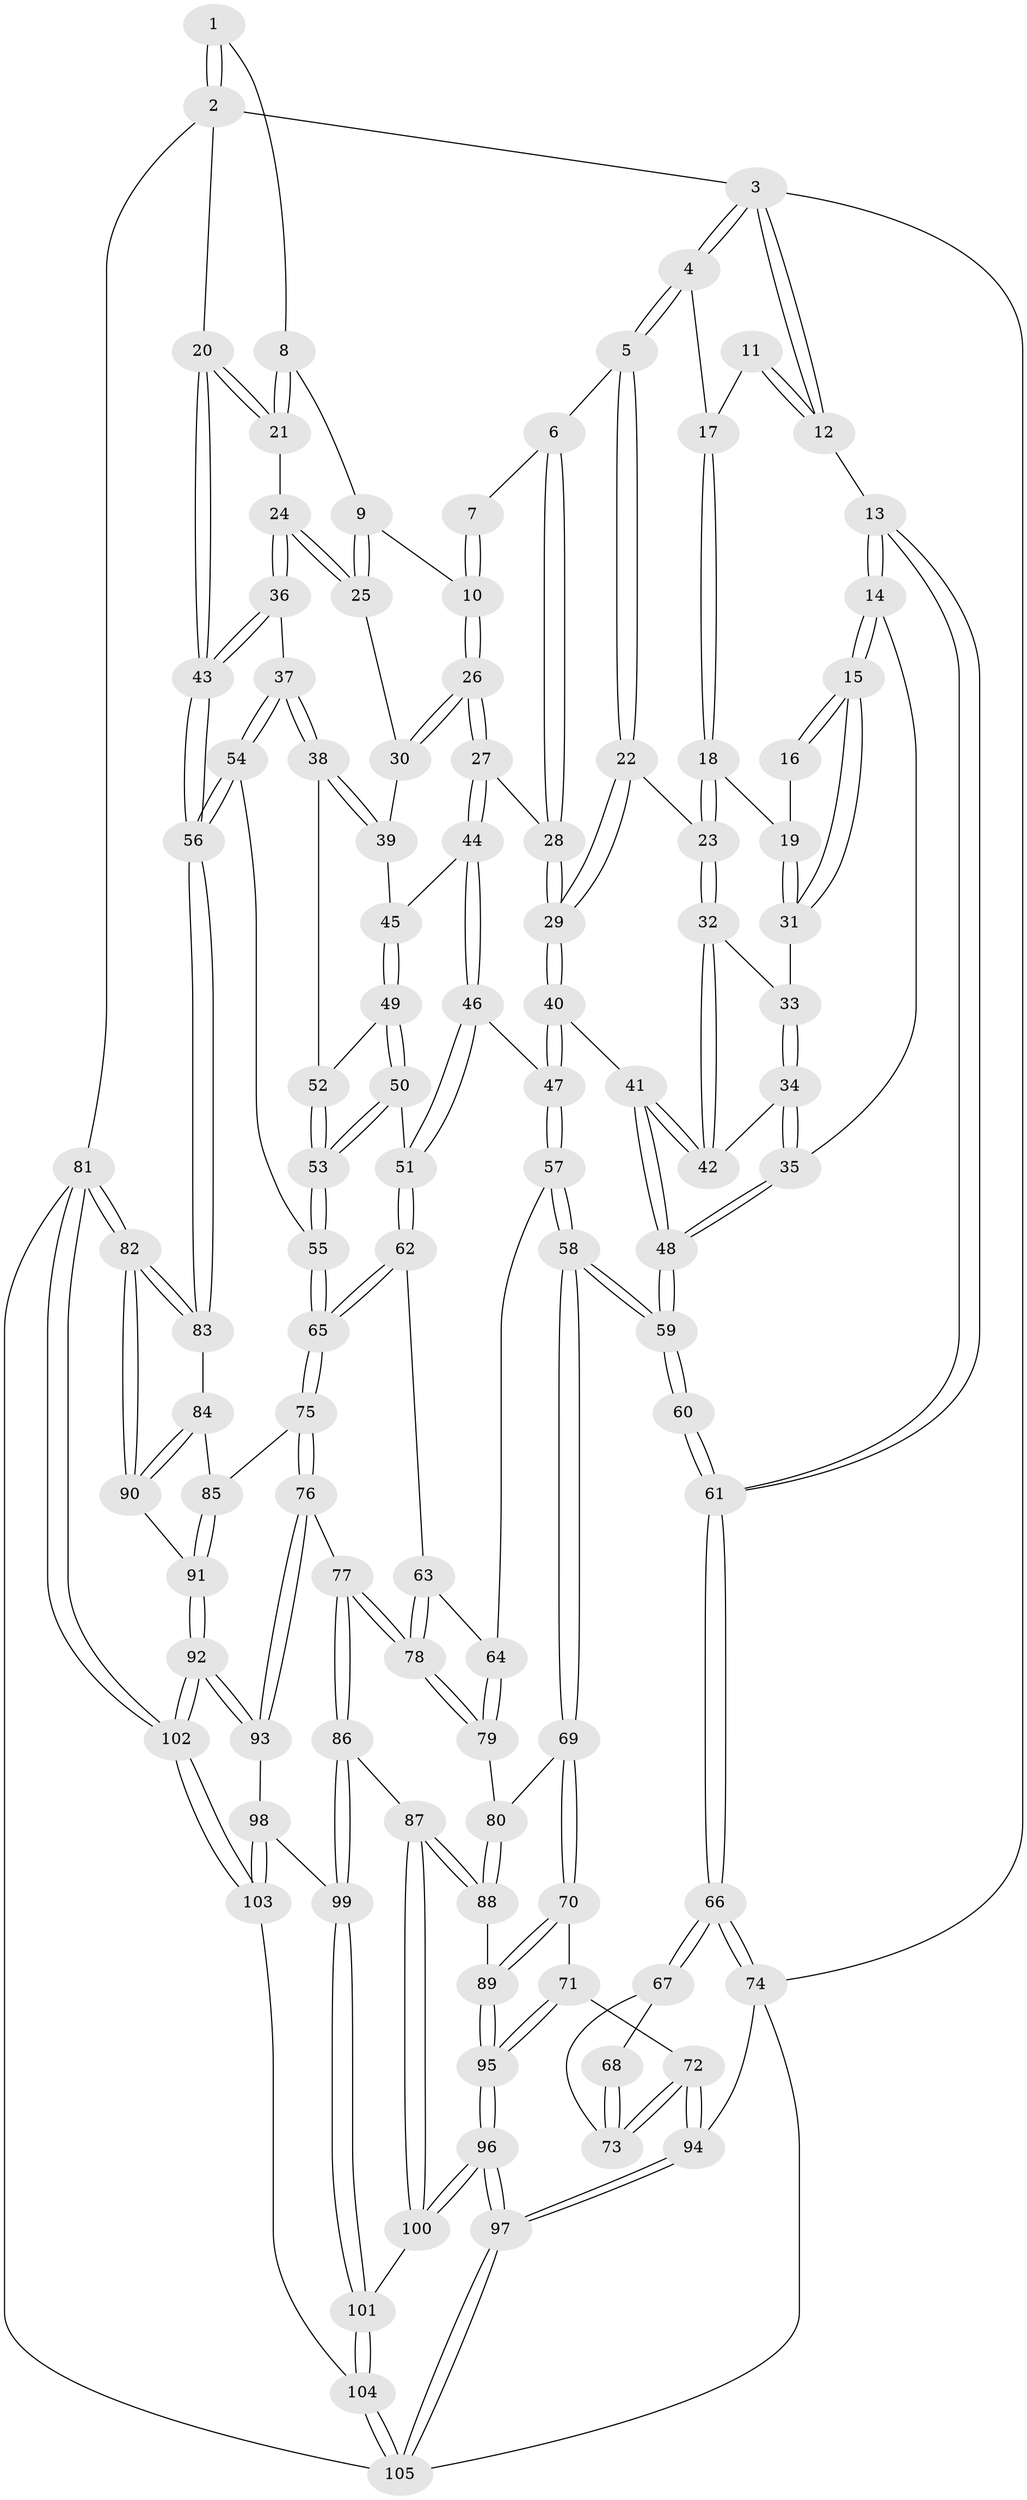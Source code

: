 // Generated by graph-tools (version 1.1) at 2025/27/03/15/25 16:27:56]
// undirected, 105 vertices, 259 edges
graph export_dot {
graph [start="1"]
  node [color=gray90,style=filled];
  1 [pos="+1+0"];
  2 [pos="+1+0"];
  3 [pos="+0+0"];
  4 [pos="+0.3486924742345501+0"];
  5 [pos="+0.4426747758265727+0"];
  6 [pos="+0.44274071218060085+0"];
  7 [pos="+0.7950149184805664+0"];
  8 [pos="+0.9362823191865054+0.09321641322284499"];
  9 [pos="+0.8732014751381845+0.12856866948476106"];
  10 [pos="+0.7752841382388582+0.08603375658266703"];
  11 [pos="+0.21974392380043764+0.04140216146994718"];
  12 [pos="+0+0.2635015272052007"];
  13 [pos="+0+0.2757012896773513"];
  14 [pos="+0.0120784180230875+0.2713474562204437"];
  15 [pos="+0.1597691395642207+0.1864345782694528"];
  16 [pos="+0.19866704282134076+0.09841864692233818"];
  17 [pos="+0.3030494691238245+0"];
  18 [pos="+0.28184751169102296+0.11712561506942516"];
  19 [pos="+0.2395794660279436+0.1843678098242887"];
  20 [pos="+1+0.16108320255945952"];
  21 [pos="+0.9604613586131032+0.1799764728564287"];
  22 [pos="+0.4329989617340514+0.12181855071967522"];
  23 [pos="+0.32846227356406127+0.21180466757935107"];
  24 [pos="+0.9367851326247033+0.20287661633362372"];
  25 [pos="+0.8868495004035333+0.19608119507689434"];
  26 [pos="+0.733580000943145+0.18028722457677923"];
  27 [pos="+0.7272359645096014+0.1869702111285664"];
  28 [pos="+0.6202684547806468+0.1511924920594489"];
  29 [pos="+0.49481024263532547+0.29405200487058886"];
  30 [pos="+0.877717598085258+0.20024951602615026"];
  31 [pos="+0.23679670572124284+0.18964686341277018"];
  32 [pos="+0.31772805860502756+0.24250076271732512"];
  33 [pos="+0.24363368756086806+0.19897273526596115"];
  34 [pos="+0.21219709203061857+0.28929275740317595"];
  35 [pos="+0.1571093518202776+0.315221897570417"];
  36 [pos="+0.9584518931046618+0.34334189081058325"];
  37 [pos="+0.9505731126860401+0.34584268293930004"];
  38 [pos="+0.9465778605022102+0.3458901694885962"];
  39 [pos="+0.8592128511918169+0.26201541926134153"];
  40 [pos="+0.4918974493228071+0.3217819480546804"];
  41 [pos="+0.33081495100205455+0.2813165639684636"];
  42 [pos="+0.323248803240663+0.27261957667324516"];
  43 [pos="+1+0.3898406223553123"];
  44 [pos="+0.7300982315810463+0.2832703520743483"];
  45 [pos="+0.7332362403105994+0.2858482841043286"];
  46 [pos="+0.6061437176871916+0.3493228263659174"];
  47 [pos="+0.5016613037625064+0.34354150265687206"];
  48 [pos="+0.26428715789073176+0.43176670712709325"];
  49 [pos="+0.7642487724386994+0.3296921420763378"];
  50 [pos="+0.7502815819390153+0.4522755243317571"];
  51 [pos="+0.6844423417347596+0.4748937768900059"];
  52 [pos="+0.8724523761315124+0.36850971509809505"];
  53 [pos="+0.8263163714218823+0.4938072183627575"];
  54 [pos="+0.9014930960569306+0.5521899844747065"];
  55 [pos="+0.8660684161460601+0.5661149951924953"];
  56 [pos="+1+0.5268955769981196"];
  57 [pos="+0.47314015364747825+0.4220261968469275"];
  58 [pos="+0.3399173784919439+0.5104368148228305"];
  59 [pos="+0.27483937376278106+0.46849566937700815"];
  60 [pos="+0.2275875329994484+0.48355545488978163"];
  61 [pos="+0+0.3418928143705731"];
  62 [pos="+0.6654619756328118+0.5152806115227967"];
  63 [pos="+0.6496540732836178+0.533149452402804"];
  64 [pos="+0.5678351405624239+0.5413235170457815"];
  65 [pos="+0.8531126867104536+0.5916242110518265"];
  66 [pos="+0+0.5611477611392504"];
  67 [pos="+0+0.5876273623116156"];
  68 [pos="+0.18808769072865333+0.5162230197784423"];
  69 [pos="+0.3458984642375458+0.6092599875565926"];
  70 [pos="+0.3321178509793415+0.6384712421387978"];
  71 [pos="+0.2129064173510842+0.7008315029766994"];
  72 [pos="+0.1940798763197133+0.6994585485641195"];
  73 [pos="+0.18555316385736756+0.6925531927741967"];
  74 [pos="+0+0.7984905346493102"];
  75 [pos="+0.8322136433857089+0.6620241916929888"];
  76 [pos="+0.7887582782590612+0.6916250361881254"];
  77 [pos="+0.7359429478592339+0.6922957680717474"];
  78 [pos="+0.7045265098501922+0.6516902875839868"];
  79 [pos="+0.5393815327611521+0.6182117409970542"];
  80 [pos="+0.5267404093877869+0.6369170955000497"];
  81 [pos="+1+1"];
  82 [pos="+1+0.8634208523438163"];
  83 [pos="+1+0.6294556052364978"];
  84 [pos="+0.9053545948322589+0.7000048235087978"];
  85 [pos="+0.8711677608652959+0.6838507781046238"];
  86 [pos="+0.5978321513312234+0.7902970899188858"];
  87 [pos="+0.5908264262581512+0.7880810308933818"];
  88 [pos="+0.5606200898562658+0.7680839729912385"];
  89 [pos="+0.4125165406577946+0.785089985950205"];
  90 [pos="+1+0.8560910359389479"];
  91 [pos="+0.9115061537648403+0.8983704602384717"];
  92 [pos="+0.8885612685631221+0.9108691451802295"];
  93 [pos="+0.8205704208093499+0.8794016980592366"];
  94 [pos="+0.07617218672024943+0.8605438387959429"];
  95 [pos="+0.3168978990793891+0.9630626081588126"];
  96 [pos="+0.30753346818988925+1"];
  97 [pos="+0.28497167071453444+1"];
  98 [pos="+0.7188182883919683+0.9186910564204573"];
  99 [pos="+0.6422834505409707+0.8852556173504604"];
  100 [pos="+0.4398063695709818+0.9634101094330403"];
  101 [pos="+0.5991970989259863+0.9469945663842357"];
  102 [pos="+0.899277200903246+1"];
  103 [pos="+0.7475067201025689+1"];
  104 [pos="+0.5954547479719343+1"];
  105 [pos="+0.2794776937825917+1"];
  1 -- 2;
  1 -- 2;
  1 -- 8;
  2 -- 3;
  2 -- 20;
  2 -- 81;
  3 -- 4;
  3 -- 4;
  3 -- 12;
  3 -- 12;
  3 -- 74;
  4 -- 5;
  4 -- 5;
  4 -- 17;
  5 -- 6;
  5 -- 22;
  5 -- 22;
  6 -- 7;
  6 -- 28;
  6 -- 28;
  7 -- 10;
  7 -- 10;
  8 -- 9;
  8 -- 21;
  8 -- 21;
  9 -- 10;
  9 -- 25;
  9 -- 25;
  10 -- 26;
  10 -- 26;
  11 -- 12;
  11 -- 12;
  11 -- 17;
  12 -- 13;
  13 -- 14;
  13 -- 14;
  13 -- 61;
  13 -- 61;
  14 -- 15;
  14 -- 15;
  14 -- 35;
  15 -- 16;
  15 -- 16;
  15 -- 31;
  15 -- 31;
  16 -- 19;
  17 -- 18;
  17 -- 18;
  18 -- 19;
  18 -- 23;
  18 -- 23;
  19 -- 31;
  19 -- 31;
  20 -- 21;
  20 -- 21;
  20 -- 43;
  20 -- 43;
  21 -- 24;
  22 -- 23;
  22 -- 29;
  22 -- 29;
  23 -- 32;
  23 -- 32;
  24 -- 25;
  24 -- 25;
  24 -- 36;
  24 -- 36;
  25 -- 30;
  26 -- 27;
  26 -- 27;
  26 -- 30;
  26 -- 30;
  27 -- 28;
  27 -- 44;
  27 -- 44;
  28 -- 29;
  28 -- 29;
  29 -- 40;
  29 -- 40;
  30 -- 39;
  31 -- 33;
  32 -- 33;
  32 -- 42;
  32 -- 42;
  33 -- 34;
  33 -- 34;
  34 -- 35;
  34 -- 35;
  34 -- 42;
  35 -- 48;
  35 -- 48;
  36 -- 37;
  36 -- 43;
  36 -- 43;
  37 -- 38;
  37 -- 38;
  37 -- 54;
  37 -- 54;
  38 -- 39;
  38 -- 39;
  38 -- 52;
  39 -- 45;
  40 -- 41;
  40 -- 47;
  40 -- 47;
  41 -- 42;
  41 -- 42;
  41 -- 48;
  41 -- 48;
  43 -- 56;
  43 -- 56;
  44 -- 45;
  44 -- 46;
  44 -- 46;
  45 -- 49;
  45 -- 49;
  46 -- 47;
  46 -- 51;
  46 -- 51;
  47 -- 57;
  47 -- 57;
  48 -- 59;
  48 -- 59;
  49 -- 50;
  49 -- 50;
  49 -- 52;
  50 -- 51;
  50 -- 53;
  50 -- 53;
  51 -- 62;
  51 -- 62;
  52 -- 53;
  52 -- 53;
  53 -- 55;
  53 -- 55;
  54 -- 55;
  54 -- 56;
  54 -- 56;
  55 -- 65;
  55 -- 65;
  56 -- 83;
  56 -- 83;
  57 -- 58;
  57 -- 58;
  57 -- 64;
  58 -- 59;
  58 -- 59;
  58 -- 69;
  58 -- 69;
  59 -- 60;
  59 -- 60;
  60 -- 61;
  60 -- 61;
  61 -- 66;
  61 -- 66;
  62 -- 63;
  62 -- 65;
  62 -- 65;
  63 -- 64;
  63 -- 78;
  63 -- 78;
  64 -- 79;
  64 -- 79;
  65 -- 75;
  65 -- 75;
  66 -- 67;
  66 -- 67;
  66 -- 74;
  66 -- 74;
  67 -- 68;
  67 -- 73;
  68 -- 73;
  68 -- 73;
  69 -- 70;
  69 -- 70;
  69 -- 80;
  70 -- 71;
  70 -- 89;
  70 -- 89;
  71 -- 72;
  71 -- 95;
  71 -- 95;
  72 -- 73;
  72 -- 73;
  72 -- 94;
  72 -- 94;
  74 -- 94;
  74 -- 105;
  75 -- 76;
  75 -- 76;
  75 -- 85;
  76 -- 77;
  76 -- 93;
  76 -- 93;
  77 -- 78;
  77 -- 78;
  77 -- 86;
  77 -- 86;
  78 -- 79;
  78 -- 79;
  79 -- 80;
  80 -- 88;
  80 -- 88;
  81 -- 82;
  81 -- 82;
  81 -- 102;
  81 -- 102;
  81 -- 105;
  82 -- 83;
  82 -- 83;
  82 -- 90;
  82 -- 90;
  83 -- 84;
  84 -- 85;
  84 -- 90;
  84 -- 90;
  85 -- 91;
  85 -- 91;
  86 -- 87;
  86 -- 99;
  86 -- 99;
  87 -- 88;
  87 -- 88;
  87 -- 100;
  87 -- 100;
  88 -- 89;
  89 -- 95;
  89 -- 95;
  90 -- 91;
  91 -- 92;
  91 -- 92;
  92 -- 93;
  92 -- 93;
  92 -- 102;
  92 -- 102;
  93 -- 98;
  94 -- 97;
  94 -- 97;
  95 -- 96;
  95 -- 96;
  96 -- 97;
  96 -- 97;
  96 -- 100;
  96 -- 100;
  97 -- 105;
  97 -- 105;
  98 -- 99;
  98 -- 103;
  98 -- 103;
  99 -- 101;
  99 -- 101;
  100 -- 101;
  101 -- 104;
  101 -- 104;
  102 -- 103;
  102 -- 103;
  103 -- 104;
  104 -- 105;
  104 -- 105;
}

